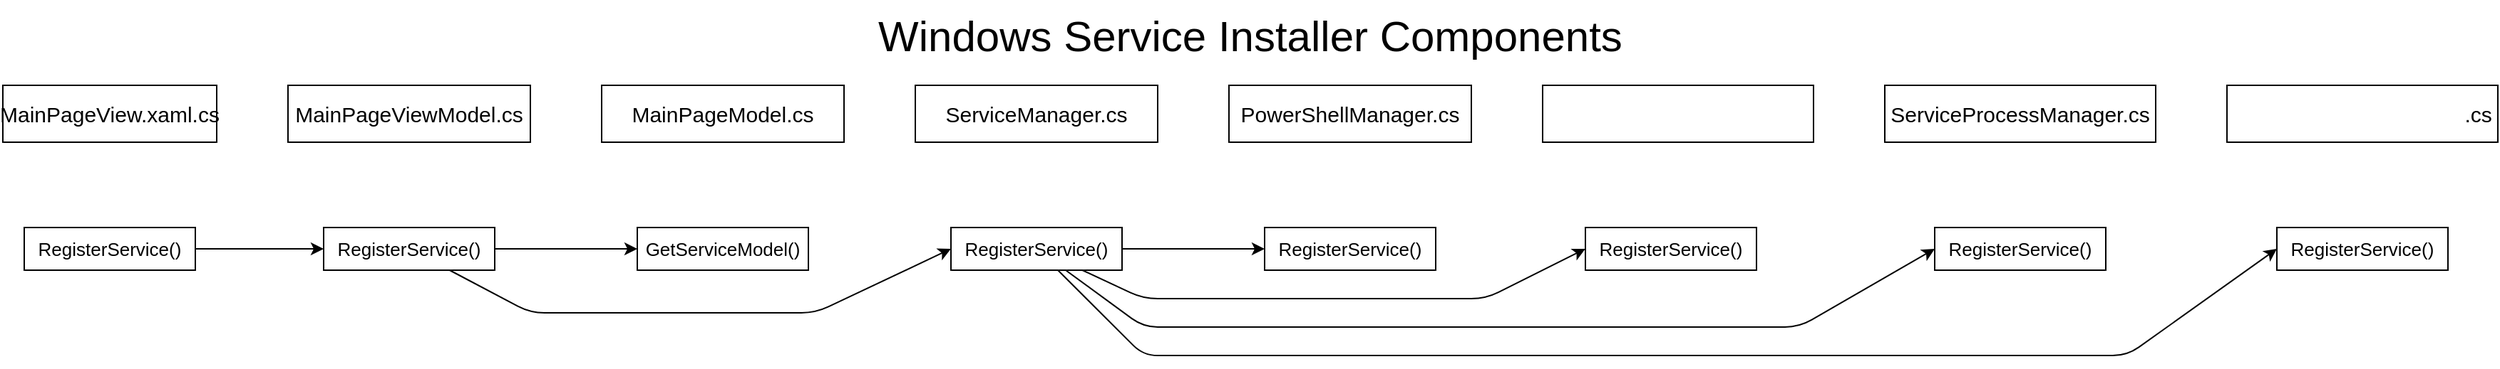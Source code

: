 <mxfile>
    <diagram id="zjRyR7NnnwsMD2vmnHdL" name="Page-1">
        <mxGraphModel dx="1987" dy="640" grid="1" gridSize="10" guides="1" tooltips="1" connect="1" arrows="1" fold="1" page="1" pageScale="1" pageWidth="850" pageHeight="1100" math="0" shadow="0">
            <root>
                <mxCell id="0"/>
                <mxCell id="1" parent="0"/>
                <mxCell id="2" value="Windows Service Installer Components" style="text;html=1;strokeColor=none;fillColor=none;align=center;verticalAlign=middle;whiteSpace=wrap;rounded=0;fontSize=30;" vertex="1" parent="1">
                    <mxGeometry x="630" width="550" height="50" as="geometry"/>
                </mxCell>
                <mxCell id="4" value="MainPageView.xaml.cs" style="rounded=0;whiteSpace=wrap;html=1;fontSize=15;" vertex="1" parent="1">
                    <mxGeometry x="30" y="60" width="150" height="40" as="geometry"/>
                </mxCell>
                <mxCell id="5" value="MainPageViewModel.cs" style="rounded=0;whiteSpace=wrap;html=1;fontSize=15;" vertex="1" parent="1">
                    <mxGeometry x="230" y="60" width="170" height="40" as="geometry"/>
                </mxCell>
                <mxCell id="6" value="MainPageModel.cs" style="rounded=0;whiteSpace=wrap;html=1;fontSize=15;" vertex="1" parent="1">
                    <mxGeometry x="450" y="60" width="170" height="40" as="geometry"/>
                </mxCell>
                <mxCell id="8" value="ServiceManager.cs" style="rounded=0;whiteSpace=wrap;html=1;fontSize=15;" vertex="1" parent="1">
                    <mxGeometry x="670" y="60" width="170" height="40" as="geometry"/>
                </mxCell>
                <mxCell id="9" value="PowerShellManager.cs" style="rounded=0;whiteSpace=wrap;html=1;fontSize=15;" vertex="1" parent="1">
                    <mxGeometry x="890" y="60" width="170" height="40" as="geometry"/>
                </mxCell>
                <mxCell id="10" value="ServiceProcessManager.cs" style="rounded=0;whiteSpace=wrap;html=1;fontSize=15;" vertex="1" parent="1">
                    <mxGeometry x="1350" y="60" width="190" height="40" as="geometry"/>
                </mxCell>
                <mxCell id="11" value="&lt;font style=&quot;font-size: 15px;&quot;&gt;&lt;span style=&quot;color: rgb(255, 255, 255);&quot;&gt;InteropServicesManager&lt;/span&gt;.cs&lt;/font&gt;" style="rounded=0;whiteSpace=wrap;html=1;fontSize=15;" vertex="1" parent="1">
                    <mxGeometry x="1590" y="60" width="190" height="40" as="geometry"/>
                </mxCell>
                <mxCell id="12" value="&lt;span style=&quot;color: rgb(255, 255, 255);&quot;&gt;&lt;font style=&quot;font-size: 15px;&quot;&gt;CmdPromptManager.cs&lt;/font&gt;&lt;/span&gt;" style="rounded=0;whiteSpace=wrap;html=1;fontSize=15;" vertex="1" parent="1">
                    <mxGeometry x="1110" y="60" width="190" height="40" as="geometry"/>
                </mxCell>
                <mxCell id="17" style="edgeStyle=none;html=1;entryX=0;entryY=0.5;entryDx=0;entryDy=0;fontSize=13;" edge="1" parent="1" source="13" target="14">
                    <mxGeometry relative="1" as="geometry"/>
                </mxCell>
                <mxCell id="13" value="RegisterService()" style="rounded=0;whiteSpace=wrap;html=1;fontSize=13;" vertex="1" parent="1">
                    <mxGeometry x="45" y="160" width="120" height="30" as="geometry"/>
                </mxCell>
                <mxCell id="29" style="edgeStyle=none;html=1;entryX=0;entryY=0.5;entryDx=0;entryDy=0;fontSize=13;" edge="1" parent="1" source="14" target="27">
                    <mxGeometry relative="1" as="geometry"/>
                </mxCell>
                <mxCell id="30" style="edgeStyle=none;html=1;entryX=0;entryY=0.5;entryDx=0;entryDy=0;fontSize=13;" edge="1" parent="1" source="14" target="15">
                    <mxGeometry relative="1" as="geometry">
                        <Array as="points">
                            <mxPoint x="400" y="220"/>
                            <mxPoint x="600" y="220"/>
                        </Array>
                    </mxGeometry>
                </mxCell>
                <mxCell id="14" value="RegisterService()" style="rounded=0;whiteSpace=wrap;html=1;fontSize=13;" vertex="1" parent="1">
                    <mxGeometry x="255" y="160" width="120" height="30" as="geometry"/>
                </mxCell>
                <mxCell id="19" style="edgeStyle=none;html=1;entryX=0;entryY=0.5;entryDx=0;entryDy=0;fontSize=13;" edge="1" parent="1" source="15" target="16">
                    <mxGeometry relative="1" as="geometry"/>
                </mxCell>
                <mxCell id="24" style="edgeStyle=none;html=1;entryX=0;entryY=0.5;entryDx=0;entryDy=0;fontSize=13;" edge="1" parent="1" source="15" target="20">
                    <mxGeometry relative="1" as="geometry">
                        <Array as="points">
                            <mxPoint x="830" y="210"/>
                            <mxPoint x="1070" y="210"/>
                        </Array>
                    </mxGeometry>
                </mxCell>
                <mxCell id="25" style="edgeStyle=none;html=1;entryX=0;entryY=0.5;entryDx=0;entryDy=0;fontSize=13;" edge="1" parent="1" source="15" target="22">
                    <mxGeometry relative="1" as="geometry">
                        <Array as="points">
                            <mxPoint x="830" y="230"/>
                            <mxPoint x="1290" y="230"/>
                        </Array>
                    </mxGeometry>
                </mxCell>
                <mxCell id="26" style="edgeStyle=none;html=1;entryX=0;entryY=0.5;entryDx=0;entryDy=0;fontSize=13;" edge="1" parent="1" source="15" target="23">
                    <mxGeometry relative="1" as="geometry">
                        <Array as="points">
                            <mxPoint x="830" y="250"/>
                            <mxPoint x="1520" y="250"/>
                        </Array>
                    </mxGeometry>
                </mxCell>
                <mxCell id="15" value="RegisterService()" style="rounded=0;whiteSpace=wrap;html=1;fontSize=13;" vertex="1" parent="1">
                    <mxGeometry x="695" y="160" width="120" height="30" as="geometry"/>
                </mxCell>
                <mxCell id="16" value="RegisterService()" style="rounded=0;whiteSpace=wrap;html=1;fontSize=13;" vertex="1" parent="1">
                    <mxGeometry x="915" y="160" width="120" height="30" as="geometry"/>
                </mxCell>
                <mxCell id="20" value="RegisterService()" style="rounded=0;whiteSpace=wrap;html=1;fontSize=13;" vertex="1" parent="1">
                    <mxGeometry x="1140" y="160" width="120" height="30" as="geometry"/>
                </mxCell>
                <mxCell id="22" value="RegisterService()" style="rounded=0;whiteSpace=wrap;html=1;fontSize=13;" vertex="1" parent="1">
                    <mxGeometry x="1385" y="160" width="120" height="30" as="geometry"/>
                </mxCell>
                <mxCell id="23" value="RegisterService()" style="rounded=0;whiteSpace=wrap;html=1;fontSize=13;" vertex="1" parent="1">
                    <mxGeometry x="1625" y="160" width="120" height="30" as="geometry"/>
                </mxCell>
                <mxCell id="27" value="GetServiceModel()" style="rounded=0;whiteSpace=wrap;html=1;fontSize=13;" vertex="1" parent="1">
                    <mxGeometry x="475" y="160" width="120" height="30" as="geometry"/>
                </mxCell>
            </root>
        </mxGraphModel>
    </diagram>
</mxfile>